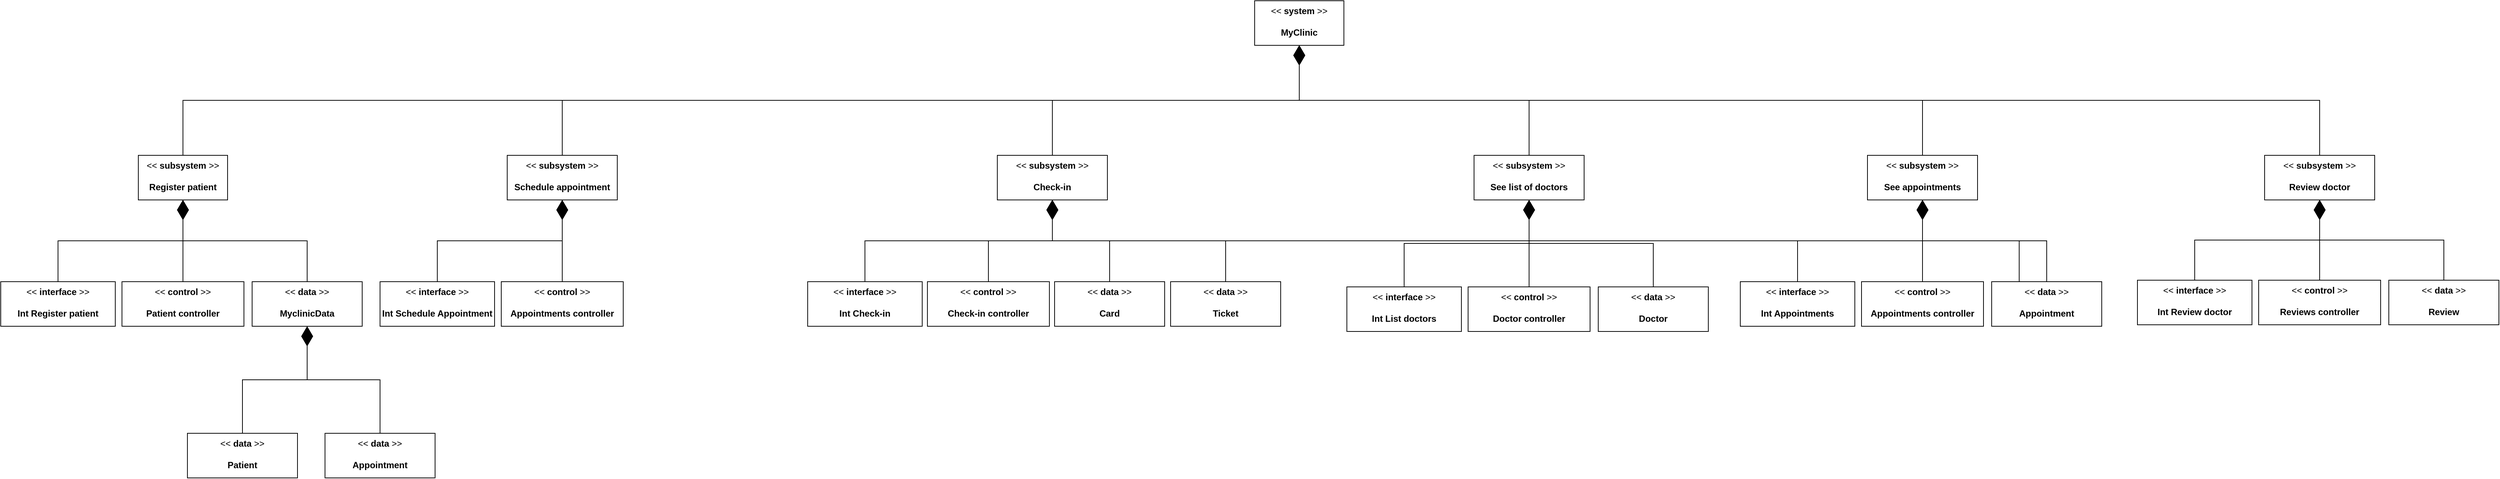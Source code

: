 <mxfile version="24.4.8" type="github">
  <diagram name="Page-1" id="aGtIWoqIngweozj84-rB">
    <mxGraphModel dx="2261" dy="1047" grid="0" gridSize="10" guides="1" tooltips="1" connect="1" arrows="1" fold="1" page="0" pageScale="1" pageWidth="827" pageHeight="1169" math="0" shadow="0">
      <root>
        <mxCell id="0" />
        <mxCell id="1" parent="0" />
        <mxCell id="aLUyHMG_e6lteH9gZZ4V-2" value="&amp;lt;&amp;lt; &lt;b&gt;system&amp;nbsp;&lt;/b&gt;&amp;gt;&amp;gt;&lt;div&gt;&lt;br&gt;&lt;b&gt;MyClinic&lt;/b&gt;&lt;/div&gt;" style="shape=rect;html=1;whiteSpace=wrap;align=center;verticalAlign=top;fillColor=#FFFFFF;" parent="1" vertex="1">
          <mxGeometry x="1201" y="-38" width="120" height="60" as="geometry" />
        </mxCell>
        <mxCell id="aLUyHMG_e6lteH9gZZ4V-3" value="" style="endArrow=diamondThin;endFill=1;endSize=24;html=1;rounded=0;exitX=0.5;exitY=0;exitDx=0;exitDy=0;edgeStyle=orthogonalEdgeStyle;" parent="1" source="aLUyHMG_e6lteH9gZZ4V-6" target="aLUyHMG_e6lteH9gZZ4V-2" edge="1">
          <mxGeometry width="160" relative="1" as="geometry">
            <mxPoint x="270" y="134" as="sourcePoint" />
            <mxPoint x="442" y="126" as="targetPoint" />
          </mxGeometry>
        </mxCell>
        <mxCell id="aLUyHMG_e6lteH9gZZ4V-4" value="&amp;lt;&amp;lt; &lt;b&gt;subsystem&amp;nbsp;&lt;/b&gt;&amp;gt;&amp;gt;&lt;div&gt;&lt;br&gt;&lt;/div&gt;&lt;div&gt;&lt;b&gt;Register patient&lt;/b&gt;&lt;/div&gt;" style="shape=rect;html=1;whiteSpace=wrap;align=center;verticalAlign=top;fillColor=#FFFFFF;" parent="1" vertex="1">
          <mxGeometry x="-300" y="170" width="120" height="60" as="geometry" />
        </mxCell>
        <mxCell id="aLUyHMG_e6lteH9gZZ4V-5" value="&amp;lt;&amp;lt; &lt;b&gt;subsystem&amp;nbsp;&lt;/b&gt;&amp;gt;&amp;gt;&lt;div&gt;&lt;br&gt;&lt;/div&gt;&lt;div&gt;&lt;b&gt;Schedule appointment&lt;/b&gt;&lt;/div&gt;" style="shape=rect;html=1;whiteSpace=wrap;align=center;verticalAlign=top;fillColor=#FFFFFF;" parent="1" vertex="1">
          <mxGeometry x="196" y="170" width="148" height="60" as="geometry" />
        </mxCell>
        <mxCell id="aLUyHMG_e6lteH9gZZ4V-6" value="&amp;lt;&amp;lt; &lt;b&gt;subsystem&amp;nbsp;&lt;/b&gt;&amp;gt;&amp;gt;&lt;div&gt;&lt;br&gt;&lt;/div&gt;&lt;div&gt;&lt;b&gt;Check-in&lt;/b&gt;&lt;/div&gt;" style="shape=rect;html=1;whiteSpace=wrap;align=center;verticalAlign=top;fillColor=#FFFFFF;" parent="1" vertex="1">
          <mxGeometry x="855" y="170" width="148" height="60" as="geometry" />
        </mxCell>
        <mxCell id="aLUyHMG_e6lteH9gZZ4V-7" value="&amp;lt;&amp;lt; &lt;b&gt;subsystem&amp;nbsp;&lt;/b&gt;&amp;gt;&amp;gt;&lt;div&gt;&lt;br&gt;&lt;/div&gt;&lt;div&gt;&lt;b&gt;See list of doctors&lt;/b&gt;&lt;/div&gt;" style="shape=rect;html=1;whiteSpace=wrap;align=center;verticalAlign=top;fillColor=#FFFFFF;" parent="1" vertex="1">
          <mxGeometry x="1496" y="170" width="148" height="60" as="geometry" />
        </mxCell>
        <mxCell id="aLUyHMG_e6lteH9gZZ4V-8" value="&amp;lt;&amp;lt; &lt;b&gt;subsystem&amp;nbsp;&lt;/b&gt;&amp;gt;&amp;gt;&lt;div&gt;&lt;br&gt;&lt;/div&gt;&lt;div&gt;&lt;b&gt;See appointments&lt;/b&gt;&lt;/div&gt;" style="shape=rect;html=1;whiteSpace=wrap;align=center;verticalAlign=top;fillColor=#FFFFFF;" parent="1" vertex="1">
          <mxGeometry x="2025" y="170" width="148" height="60" as="geometry" />
        </mxCell>
        <mxCell id="aLUyHMG_e6lteH9gZZ4V-9" value="&amp;lt;&amp;lt; &lt;b&gt;subsystem&amp;nbsp;&lt;/b&gt;&amp;gt;&amp;gt;&lt;div&gt;&lt;br&gt;&lt;/div&gt;&lt;div&gt;&lt;b&gt;Review doctor&lt;/b&gt;&lt;/div&gt;" style="shape=rect;html=1;whiteSpace=wrap;align=center;verticalAlign=top;fillColor=#FFFFFF;" parent="1" vertex="1">
          <mxGeometry x="2559" y="170" width="148" height="60" as="geometry" />
        </mxCell>
        <mxCell id="aLUyHMG_e6lteH9gZZ4V-10" value="" style="endArrow=diamondThin;endFill=1;endSize=24;html=1;rounded=0;entryX=0.5;entryY=1;entryDx=0;entryDy=0;edgeStyle=orthogonalEdgeStyle;exitX=0.5;exitY=0;exitDx=0;exitDy=0;" parent="1" source="aLUyHMG_e6lteH9gZZ4V-5" target="aLUyHMG_e6lteH9gZZ4V-2" edge="1">
          <mxGeometry width="160" relative="1" as="geometry">
            <mxPoint x="270" y="134" as="sourcePoint" />
            <mxPoint x="270" y="20" as="targetPoint" />
          </mxGeometry>
        </mxCell>
        <mxCell id="aLUyHMG_e6lteH9gZZ4V-11" value="" style="endArrow=diamondThin;endFill=1;endSize=24;html=1;rounded=0;entryX=0.5;entryY=1;entryDx=0;entryDy=0;exitX=0.5;exitY=0;exitDx=0;exitDy=0;edgeStyle=orthogonalEdgeStyle;" parent="1" source="aLUyHMG_e6lteH9gZZ4V-4" target="aLUyHMG_e6lteH9gZZ4V-2" edge="1">
          <mxGeometry width="160" relative="1" as="geometry">
            <mxPoint x="280" y="144" as="sourcePoint" />
            <mxPoint x="280" y="30" as="targetPoint" />
          </mxGeometry>
        </mxCell>
        <mxCell id="aLUyHMG_e6lteH9gZZ4V-12" value="&amp;lt;&amp;lt; &lt;b&gt;interface&amp;nbsp;&lt;/b&gt;&amp;gt;&amp;gt;&lt;div&gt;&lt;br&gt;&lt;/div&gt;&lt;div&gt;&lt;b&gt;Int Schedule Appointment&lt;/b&gt;&lt;/div&gt;" style="shape=rect;html=1;whiteSpace=wrap;align=center;verticalAlign=top;fillColor=#FFFFFF;" parent="1" vertex="1">
          <mxGeometry x="25" y="340" width="154" height="60" as="geometry" />
        </mxCell>
        <mxCell id="aLUyHMG_e6lteH9gZZ4V-13" value="" style="endArrow=diamondThin;endFill=1;endSize=24;html=1;rounded=0;entryX=0.5;entryY=1;entryDx=0;entryDy=0;exitX=0.5;exitY=0;exitDx=0;exitDy=0;edgeStyle=orthogonalEdgeStyle;" parent="1" source="aLUyHMG_e6lteH9gZZ4V-12" target="aLUyHMG_e6lteH9gZZ4V-5" edge="1">
          <mxGeometry width="160" relative="1" as="geometry">
            <mxPoint x="82" y="180" as="sourcePoint" />
            <mxPoint x="280" y="30" as="targetPoint" />
          </mxGeometry>
        </mxCell>
        <mxCell id="aLUyHMG_e6lteH9gZZ4V-14" value="&amp;lt;&amp;lt; &lt;b&gt;control&amp;nbsp;&lt;/b&gt;&amp;gt;&amp;gt;&lt;div&gt;&lt;br&gt;&lt;/div&gt;&lt;div&gt;&lt;b&gt;Appointments controller&lt;/b&gt;&lt;/div&gt;" style="shape=rect;html=1;whiteSpace=wrap;align=center;verticalAlign=top;fillColor=#FFFFFF;" parent="1" vertex="1">
          <mxGeometry x="188" y="340" width="164" height="60" as="geometry" />
        </mxCell>
        <mxCell id="aLUyHMG_e6lteH9gZZ4V-15" value="" style="endArrow=diamondThin;endFill=1;endSize=24;html=1;rounded=0;entryX=0.5;entryY=1;entryDx=0;entryDy=0;exitX=0.5;exitY=0;exitDx=0;exitDy=0;edgeStyle=orthogonalEdgeStyle;" parent="1" source="aLUyHMG_e6lteH9gZZ4V-14" target="aLUyHMG_e6lteH9gZZ4V-5" edge="1">
          <mxGeometry width="160" relative="1" as="geometry">
            <mxPoint x="136" y="354" as="sourcePoint" />
            <mxPoint x="280" y="240" as="targetPoint" />
          </mxGeometry>
        </mxCell>
        <mxCell id="aLUyHMG_e6lteH9gZZ4V-16" value="&amp;lt;&amp;lt; &lt;b&gt;data&amp;nbsp;&lt;/b&gt;&amp;gt;&amp;gt;&lt;div&gt;&lt;br&gt;&lt;/div&gt;&lt;div&gt;&lt;b&gt;Appointment&lt;/b&gt;&lt;/div&gt;" style="shape=rect;html=1;whiteSpace=wrap;align=center;verticalAlign=top;fillColor=#FFFFFF;" parent="1" vertex="1">
          <mxGeometry x="-49" y="544" width="148" height="60" as="geometry" />
        </mxCell>
        <mxCell id="aLUyHMG_e6lteH9gZZ4V-17" value="" style="endArrow=diamondThin;endFill=1;endSize=24;html=1;rounded=0;entryX=0.5;entryY=1;entryDx=0;entryDy=0;exitX=0.5;exitY=0;exitDx=0;exitDy=0;edgeStyle=orthogonalEdgeStyle;" parent="1" source="aLUyHMG_e6lteH9gZZ4V-16" target="aLUyHMG_e6lteH9gZZ4V-26" edge="1">
          <mxGeometry width="160" relative="1" as="geometry">
            <mxPoint x="280" y="354" as="sourcePoint" />
            <mxPoint x="280" y="240" as="targetPoint" />
          </mxGeometry>
        </mxCell>
        <mxCell id="aLUyHMG_e6lteH9gZZ4V-22" value="&amp;lt;&amp;lt; &lt;b&gt;interface&amp;nbsp;&lt;/b&gt;&amp;gt;&amp;gt;&lt;div&gt;&lt;br&gt;&lt;/div&gt;&lt;div&gt;&lt;b&gt;Int Register patient&lt;/b&gt;&lt;/div&gt;" style="shape=rect;html=1;whiteSpace=wrap;align=center;verticalAlign=top;fillColor=#FFFFFF;" parent="1" vertex="1">
          <mxGeometry x="-485" y="340" width="154" height="60" as="geometry" />
        </mxCell>
        <mxCell id="aLUyHMG_e6lteH9gZZ4V-23" value="" style="endArrow=diamondThin;endFill=1;endSize=24;html=1;rounded=0;entryX=0.5;entryY=1;entryDx=0;entryDy=0;exitX=0.5;exitY=0;exitDx=0;exitDy=0;edgeStyle=orthogonalEdgeStyle;" parent="1" source="aLUyHMG_e6lteH9gZZ4V-22" target="aLUyHMG_e6lteH9gZZ4V-4" edge="1">
          <mxGeometry width="160" relative="1" as="geometry">
            <mxPoint x="-428" y="186" as="sourcePoint" />
            <mxPoint x="-240" y="236" as="targetPoint" />
          </mxGeometry>
        </mxCell>
        <mxCell id="aLUyHMG_e6lteH9gZZ4V-24" value="&amp;lt;&amp;lt; &lt;b&gt;control&amp;nbsp;&lt;/b&gt;&amp;gt;&amp;gt;&lt;div&gt;&lt;br&gt;&lt;/div&gt;&lt;div&gt;&lt;b&gt;P&lt;/b&gt;&lt;b style=&quot;background-color: initial;&quot;&gt;atient controller&lt;/b&gt;&lt;/div&gt;" style="shape=rect;html=1;whiteSpace=wrap;align=center;verticalAlign=top;fillColor=#FFFFFF;" parent="1" vertex="1">
          <mxGeometry x="-322" y="340" width="164" height="60" as="geometry" />
        </mxCell>
        <mxCell id="aLUyHMG_e6lteH9gZZ4V-25" value="" style="endArrow=diamondThin;endFill=1;endSize=24;html=1;rounded=0;entryX=0.5;entryY=1;entryDx=0;entryDy=0;exitX=0.5;exitY=0;exitDx=0;exitDy=0;edgeStyle=orthogonalEdgeStyle;" parent="1" source="aLUyHMG_e6lteH9gZZ4V-24" target="aLUyHMG_e6lteH9gZZ4V-4" edge="1">
          <mxGeometry width="160" relative="1" as="geometry">
            <mxPoint x="-374" y="360" as="sourcePoint" />
            <mxPoint x="-240" y="236" as="targetPoint" />
          </mxGeometry>
        </mxCell>
        <mxCell id="aLUyHMG_e6lteH9gZZ4V-26" value="&amp;lt;&amp;lt; &lt;b&gt;data&amp;nbsp;&lt;/b&gt;&amp;gt;&amp;gt;&lt;div&gt;&lt;br&gt;&lt;/div&gt;&lt;div&gt;&lt;b&gt;MyclinicData&lt;/b&gt;&lt;/div&gt;" style="shape=rect;html=1;whiteSpace=wrap;align=center;verticalAlign=top;fillColor=#FFFFFF;" parent="1" vertex="1">
          <mxGeometry x="-147" y="340" width="148" height="60" as="geometry" />
        </mxCell>
        <mxCell id="aLUyHMG_e6lteH9gZZ4V-27" value="" style="endArrow=diamondThin;endFill=1;endSize=24;html=1;rounded=0;entryX=0.5;entryY=1;entryDx=0;entryDy=0;exitX=0.5;exitY=0;exitDx=0;exitDy=0;edgeStyle=orthogonalEdgeStyle;" parent="1" source="aLUyHMG_e6lteH9gZZ4V-26" target="aLUyHMG_e6lteH9gZZ4V-4" edge="1">
          <mxGeometry width="160" relative="1" as="geometry">
            <mxPoint x="-230" y="360" as="sourcePoint" />
            <mxPoint x="-240" y="236" as="targetPoint" />
          </mxGeometry>
        </mxCell>
        <mxCell id="aLUyHMG_e6lteH9gZZ4V-29" value="&amp;lt;&amp;lt; &lt;b&gt;interface&amp;nbsp;&lt;/b&gt;&amp;gt;&amp;gt;&lt;div&gt;&lt;br&gt;&lt;/div&gt;&lt;div&gt;&lt;b&gt;Int Check-in&lt;/b&gt;&lt;/div&gt;" style="shape=rect;html=1;whiteSpace=wrap;align=center;verticalAlign=top;fillColor=#FFFFFF;" parent="1" vertex="1">
          <mxGeometry x="600" y="340" width="154" height="60" as="geometry" />
        </mxCell>
        <mxCell id="aLUyHMG_e6lteH9gZZ4V-30" value="" style="endArrow=diamondThin;endFill=1;endSize=24;html=1;rounded=0;entryX=0.5;entryY=1;entryDx=0;entryDy=0;exitX=0.5;exitY=0;exitDx=0;exitDy=0;edgeStyle=orthogonalEdgeStyle;" parent="1" source="aLUyHMG_e6lteH9gZZ4V-29" target="aLUyHMG_e6lteH9gZZ4V-6" edge="1">
          <mxGeometry width="160" relative="1" as="geometry">
            <mxPoint x="658" y="180" as="sourcePoint" />
            <mxPoint x="846" y="230" as="targetPoint" />
          </mxGeometry>
        </mxCell>
        <mxCell id="aLUyHMG_e6lteH9gZZ4V-31" value="&amp;lt;&amp;lt; &lt;b&gt;control&amp;nbsp;&lt;/b&gt;&amp;gt;&amp;gt;&lt;div&gt;&lt;br&gt;&lt;/div&gt;&lt;div&gt;&lt;b&gt;Check-in controller&lt;/b&gt;&lt;/div&gt;" style="shape=rect;html=1;whiteSpace=wrap;align=center;verticalAlign=top;fillColor=#FFFFFF;" parent="1" vertex="1">
          <mxGeometry x="761" y="340" width="164" height="60" as="geometry" />
        </mxCell>
        <mxCell id="aLUyHMG_e6lteH9gZZ4V-32" value="" style="endArrow=diamondThin;endFill=1;endSize=24;html=1;rounded=0;entryX=0.5;entryY=1;entryDx=0;entryDy=0;exitX=0.5;exitY=0;exitDx=0;exitDy=0;edgeStyle=orthogonalEdgeStyle;" parent="1" source="aLUyHMG_e6lteH9gZZ4V-31" target="aLUyHMG_e6lteH9gZZ4V-6" edge="1">
          <mxGeometry width="160" relative="1" as="geometry">
            <mxPoint x="874" y="344" as="sourcePoint" />
            <mxPoint x="874" y="230" as="targetPoint" />
          </mxGeometry>
        </mxCell>
        <mxCell id="aLUyHMG_e6lteH9gZZ4V-33" value="&amp;lt;&amp;lt; &lt;b&gt;data&amp;nbsp;&lt;/b&gt;&amp;gt;&amp;gt;&lt;div&gt;&lt;br&gt;&lt;/div&gt;&lt;div&gt;&lt;b&gt;Card&lt;/b&gt;&lt;/div&gt;" style="shape=rect;html=1;whiteSpace=wrap;align=center;verticalAlign=top;fillColor=#FFFFFF;" parent="1" vertex="1">
          <mxGeometry x="932" y="340" width="148" height="60" as="geometry" />
        </mxCell>
        <mxCell id="aLUyHMG_e6lteH9gZZ4V-34" value="" style="endArrow=diamondThin;endFill=1;endSize=24;html=1;rounded=0;entryX=0.5;entryY=1;entryDx=0;entryDy=0;exitX=0.5;exitY=0;exitDx=0;exitDy=0;edgeStyle=orthogonalEdgeStyle;" parent="1" source="aLUyHMG_e6lteH9gZZ4V-33" target="aLUyHMG_e6lteH9gZZ4V-6" edge="1">
          <mxGeometry width="160" relative="1" as="geometry">
            <mxPoint x="979.81" y="344.48" as="sourcePoint" />
            <mxPoint x="813.03" y="230.0" as="targetPoint" />
          </mxGeometry>
        </mxCell>
        <mxCell id="aLUyHMG_e6lteH9gZZ4V-41" value="" style="endArrow=diamondThin;endFill=1;endSize=24;html=1;rounded=0;exitX=0.5;exitY=0;exitDx=0;exitDy=0;edgeStyle=orthogonalEdgeStyle;entryX=0.5;entryY=1;entryDx=0;entryDy=0;" parent="1" source="aLUyHMG_e6lteH9gZZ4V-7" target="aLUyHMG_e6lteH9gZZ4V-2" edge="1">
          <mxGeometry width="160" relative="1" as="geometry">
            <mxPoint x="959" y="180" as="sourcePoint" />
            <mxPoint x="280" y="30" as="targetPoint" />
          </mxGeometry>
        </mxCell>
        <mxCell id="aLUyHMG_e6lteH9gZZ4V-43" value="&amp;lt;&amp;lt; &lt;b&gt;interface&amp;nbsp;&lt;/b&gt;&amp;gt;&amp;gt;&lt;div&gt;&lt;br&gt;&lt;/div&gt;&lt;div&gt;&lt;b&gt;Int List doctors&lt;/b&gt;&lt;/div&gt;" style="shape=rect;html=1;whiteSpace=wrap;align=center;verticalAlign=top;fillColor=#FFFFFF;" parent="1" vertex="1">
          <mxGeometry x="1325" y="347" width="154" height="60" as="geometry" />
        </mxCell>
        <mxCell id="aLUyHMG_e6lteH9gZZ4V-44" value="" style="endArrow=diamondThin;endFill=1;endSize=24;html=1;rounded=0;entryX=0.5;entryY=1;entryDx=0;entryDy=0;exitX=0.5;exitY=0;exitDx=0;exitDy=0;edgeStyle=orthogonalEdgeStyle;" parent="1" source="aLUyHMG_e6lteH9gZZ4V-43" target="aLUyHMG_e6lteH9gZZ4V-7" edge="1">
          <mxGeometry width="160" relative="1" as="geometry">
            <mxPoint x="1382" y="246" as="sourcePoint" />
            <mxPoint x="1570" y="290.0" as="targetPoint" />
          </mxGeometry>
        </mxCell>
        <mxCell id="aLUyHMG_e6lteH9gZZ4V-45" value="&amp;lt;&amp;lt; &lt;b&gt;control&amp;nbsp;&lt;/b&gt;&amp;gt;&amp;gt;&lt;div&gt;&lt;br&gt;&lt;/div&gt;&lt;div&gt;&lt;b style=&quot;background-color: initial;&quot;&gt;Doctor controller&lt;/b&gt;&lt;/div&gt;" style="shape=rect;html=1;whiteSpace=wrap;align=center;verticalAlign=top;fillColor=#FFFFFF;" parent="1" vertex="1">
          <mxGeometry x="1488" y="347" width="164" height="60" as="geometry" />
        </mxCell>
        <mxCell id="aLUyHMG_e6lteH9gZZ4V-46" value="" style="endArrow=diamondThin;endFill=1;endSize=24;html=1;rounded=0;entryX=0.5;entryY=1;entryDx=0;entryDy=0;exitX=0.5;exitY=0;exitDx=0;exitDy=0;edgeStyle=orthogonalEdgeStyle;" parent="1" source="aLUyHMG_e6lteH9gZZ4V-45" target="aLUyHMG_e6lteH9gZZ4V-7" edge="1">
          <mxGeometry width="160" relative="1" as="geometry">
            <mxPoint x="1436" y="420" as="sourcePoint" />
            <mxPoint x="1570" y="290.0" as="targetPoint" />
          </mxGeometry>
        </mxCell>
        <mxCell id="aLUyHMG_e6lteH9gZZ4V-47" value="&amp;lt;&amp;lt; &lt;b&gt;data&amp;nbsp;&lt;/b&gt;&amp;gt;&amp;gt;&lt;div&gt;&lt;br&gt;&lt;/div&gt;&lt;div&gt;&lt;b&gt;Doctor&lt;/b&gt;&lt;br&gt;&lt;/div&gt;" style="shape=rect;html=1;whiteSpace=wrap;align=center;verticalAlign=top;fillColor=#FFFFFF;" parent="1" vertex="1">
          <mxGeometry x="1663" y="347" width="148" height="60" as="geometry" />
        </mxCell>
        <mxCell id="aLUyHMG_e6lteH9gZZ4V-48" value="" style="endArrow=diamondThin;endFill=1;endSize=24;html=1;rounded=0;entryX=0.5;entryY=1;entryDx=0;entryDy=0;exitX=0.5;exitY=0;exitDx=0;exitDy=0;edgeStyle=orthogonalEdgeStyle;" parent="1" source="aLUyHMG_e6lteH9gZZ4V-47" target="aLUyHMG_e6lteH9gZZ4V-7" edge="1">
          <mxGeometry width="160" relative="1" as="geometry">
            <mxPoint x="1580" y="420" as="sourcePoint" />
            <mxPoint x="1570" y="290.0" as="targetPoint" />
          </mxGeometry>
        </mxCell>
        <mxCell id="aLUyHMG_e6lteH9gZZ4V-49" value="&amp;lt;&amp;lt; &lt;b&gt;interface&amp;nbsp;&lt;/b&gt;&amp;gt;&amp;gt;&lt;div&gt;&lt;br&gt;&lt;/div&gt;&lt;div&gt;&lt;b&gt;Int Appointments&lt;/b&gt;&lt;/div&gt;" style="shape=rect;html=1;whiteSpace=wrap;align=center;verticalAlign=top;fillColor=#FFFFFF;" parent="1" vertex="1">
          <mxGeometry x="1854" y="340" width="154" height="60" as="geometry" />
        </mxCell>
        <mxCell id="aLUyHMG_e6lteH9gZZ4V-50" value="" style="endArrow=diamondThin;endFill=1;endSize=24;html=1;rounded=0;entryX=0.5;entryY=1;entryDx=0;entryDy=0;exitX=0.5;exitY=0;exitDx=0;exitDy=0;edgeStyle=orthogonalEdgeStyle;" parent="1" source="aLUyHMG_e6lteH9gZZ4V-49" target="aLUyHMG_e6lteH9gZZ4V-8" edge="1">
          <mxGeometry width="160" relative="1" as="geometry">
            <mxPoint x="1911" y="254" as="sourcePoint" />
            <mxPoint x="2099" y="238" as="targetPoint" />
          </mxGeometry>
        </mxCell>
        <mxCell id="aLUyHMG_e6lteH9gZZ4V-51" value="&amp;lt;&amp;lt; &lt;b&gt;control&amp;nbsp;&lt;/b&gt;&amp;gt;&amp;gt;&lt;div&gt;&lt;br&gt;&lt;/div&gt;&lt;div&gt;&lt;b style=&quot;background-color: initial;&quot;&gt;Appointments controller&lt;/b&gt;&lt;/div&gt;" style="shape=rect;html=1;whiteSpace=wrap;align=center;verticalAlign=top;fillColor=#FFFFFF;" parent="1" vertex="1">
          <mxGeometry x="2017" y="340" width="164" height="60" as="geometry" />
        </mxCell>
        <mxCell id="aLUyHMG_e6lteH9gZZ4V-52" value="" style="endArrow=diamondThin;endFill=1;endSize=24;html=1;rounded=0;entryX=0.5;entryY=1;entryDx=0;entryDy=0;exitX=0.5;exitY=0;exitDx=0;exitDy=0;edgeStyle=orthogonalEdgeStyle;" parent="1" source="aLUyHMG_e6lteH9gZZ4V-51" target="aLUyHMG_e6lteH9gZZ4V-8" edge="1">
          <mxGeometry width="160" relative="1" as="geometry">
            <mxPoint x="1965" y="428" as="sourcePoint" />
            <mxPoint x="2099" y="238" as="targetPoint" />
          </mxGeometry>
        </mxCell>
        <mxCell id="aLUyHMG_e6lteH9gZZ4V-53" value="&amp;lt;&amp;lt; &lt;b&gt;data&amp;nbsp;&lt;/b&gt;&amp;gt;&amp;gt;&lt;div&gt;&lt;br&gt;&lt;/div&gt;&lt;div&gt;&lt;b&gt;Appointment&lt;/b&gt;&lt;/div&gt;" style="shape=rect;html=1;whiteSpace=wrap;align=center;verticalAlign=top;fillColor=#FFFFFF;" parent="1" vertex="1">
          <mxGeometry x="2192" y="340" width="148" height="60" as="geometry" />
        </mxCell>
        <mxCell id="aLUyHMG_e6lteH9gZZ4V-54" value="" style="endArrow=diamondThin;endFill=1;endSize=24;html=1;rounded=0;entryX=0.5;entryY=1;entryDx=0;entryDy=0;exitX=0.5;exitY=0;exitDx=0;exitDy=0;edgeStyle=orthogonalEdgeStyle;" parent="1" source="aLUyHMG_e6lteH9gZZ4V-53" target="aLUyHMG_e6lteH9gZZ4V-8" edge="1">
          <mxGeometry width="160" relative="1" as="geometry">
            <mxPoint x="2109" y="428" as="sourcePoint" />
            <mxPoint x="2099" y="238" as="targetPoint" />
          </mxGeometry>
        </mxCell>
        <mxCell id="aLUyHMG_e6lteH9gZZ4V-55" value="" style="endArrow=diamondThin;endFill=1;endSize=24;html=1;rounded=0;exitX=0.5;exitY=0;exitDx=0;exitDy=0;edgeStyle=orthogonalEdgeStyle;entryX=0.5;entryY=1;entryDx=0;entryDy=0;" parent="1" source="aLUyHMG_e6lteH9gZZ4V-8" target="aLUyHMG_e6lteH9gZZ4V-2" edge="1">
          <mxGeometry width="160" relative="1" as="geometry">
            <mxPoint x="1580" y="180" as="sourcePoint" />
            <mxPoint x="280" y="30" as="targetPoint" />
          </mxGeometry>
        </mxCell>
        <mxCell id="aLUyHMG_e6lteH9gZZ4V-56" value="&amp;lt;&amp;lt; &lt;b&gt;interface&amp;nbsp;&lt;/b&gt;&amp;gt;&amp;gt;&lt;div&gt;&lt;br&gt;&lt;/div&gt;&lt;div&gt;&lt;b&gt;Int Review doctor&lt;/b&gt;&lt;/div&gt;" style="shape=rect;html=1;whiteSpace=wrap;align=center;verticalAlign=top;fillColor=#FFFFFF;" parent="1" vertex="1">
          <mxGeometry x="2388" y="338" width="154" height="60" as="geometry" />
        </mxCell>
        <mxCell id="aLUyHMG_e6lteH9gZZ4V-57" value="" style="endArrow=diamondThin;endFill=1;endSize=24;html=1;rounded=0;entryX=0.5;entryY=1;entryDx=0;entryDy=0;exitX=0.5;exitY=0;exitDx=0;exitDy=0;edgeStyle=orthogonalEdgeStyle;" parent="1" source="aLUyHMG_e6lteH9gZZ4V-56" target="aLUyHMG_e6lteH9gZZ4V-9" edge="1">
          <mxGeometry width="160" relative="1" as="geometry">
            <mxPoint x="2445" y="259" as="sourcePoint" />
            <mxPoint x="2633" y="235" as="targetPoint" />
          </mxGeometry>
        </mxCell>
        <mxCell id="aLUyHMG_e6lteH9gZZ4V-58" value="&amp;lt;&amp;lt; &lt;b&gt;control&amp;nbsp;&lt;/b&gt;&amp;gt;&amp;gt;&lt;div&gt;&lt;br&gt;&lt;/div&gt;&lt;div&gt;&lt;b style=&quot;background-color: initial;&quot;&gt;Reviews controller&lt;/b&gt;&lt;/div&gt;" style="shape=rect;html=1;whiteSpace=wrap;align=center;verticalAlign=top;fillColor=#FFFFFF;" parent="1" vertex="1">
          <mxGeometry x="2551" y="338" width="164" height="60" as="geometry" />
        </mxCell>
        <mxCell id="aLUyHMG_e6lteH9gZZ4V-59" value="" style="endArrow=diamondThin;endFill=1;endSize=24;html=1;rounded=0;entryX=0.5;entryY=1;entryDx=0;entryDy=0;exitX=0.5;exitY=0;exitDx=0;exitDy=0;edgeStyle=orthogonalEdgeStyle;" parent="1" source="aLUyHMG_e6lteH9gZZ4V-58" target="aLUyHMG_e6lteH9gZZ4V-9" edge="1">
          <mxGeometry width="160" relative="1" as="geometry">
            <mxPoint x="2499" y="433" as="sourcePoint" />
            <mxPoint x="2633" y="235" as="targetPoint" />
          </mxGeometry>
        </mxCell>
        <mxCell id="aLUyHMG_e6lteH9gZZ4V-60" value="&amp;lt;&amp;lt; &lt;b&gt;data&amp;nbsp;&lt;/b&gt;&amp;gt;&amp;gt;&lt;div&gt;&lt;br&gt;&lt;/div&gt;&lt;div&gt;&lt;b&gt;Review&lt;/b&gt;&lt;/div&gt;" style="shape=rect;html=1;whiteSpace=wrap;align=center;verticalAlign=top;fillColor=#FFFFFF;" parent="1" vertex="1">
          <mxGeometry x="2726" y="338" width="148" height="60" as="geometry" />
        </mxCell>
        <mxCell id="aLUyHMG_e6lteH9gZZ4V-61" value="" style="endArrow=diamondThin;endFill=1;endSize=24;html=1;rounded=0;exitX=0.5;exitY=0;exitDx=0;exitDy=0;edgeStyle=orthogonalEdgeStyle;" parent="1" source="aLUyHMG_e6lteH9gZZ4V-60" target="aLUyHMG_e6lteH9gZZ4V-9" edge="1">
          <mxGeometry width="160" relative="1" as="geometry">
            <mxPoint x="2643" y="433" as="sourcePoint" />
            <mxPoint x="2633" y="235" as="targetPoint" />
          </mxGeometry>
        </mxCell>
        <mxCell id="aLUyHMG_e6lteH9gZZ4V-62" value="" style="endArrow=diamondThin;endFill=1;endSize=24;html=1;rounded=0;exitX=0.5;exitY=0;exitDx=0;exitDy=0;edgeStyle=orthogonalEdgeStyle;entryX=0.5;entryY=1;entryDx=0;entryDy=0;" parent="1" source="aLUyHMG_e6lteH9gZZ4V-9" target="aLUyHMG_e6lteH9gZZ4V-2" edge="1">
          <mxGeometry width="160" relative="1" as="geometry">
            <mxPoint x="2421" y="170" as="sourcePoint" />
            <mxPoint x="592" y="20" as="targetPoint" />
          </mxGeometry>
        </mxCell>
        <mxCell id="7oc2cFxqJsQYQ-ujxM1P-1" value="&amp;lt;&amp;lt; &lt;b&gt;data&amp;nbsp;&lt;/b&gt;&amp;gt;&amp;gt;&lt;div&gt;&lt;br&gt;&lt;/div&gt;&lt;div&gt;&lt;b&gt;Ticket&lt;/b&gt;&lt;/div&gt;" style="shape=rect;html=1;whiteSpace=wrap;align=center;verticalAlign=top;fillColor=#FFFFFF;" parent="1" vertex="1">
          <mxGeometry x="1088" y="340" width="148" height="60" as="geometry" />
        </mxCell>
        <mxCell id="7oc2cFxqJsQYQ-ujxM1P-2" value="" style="endArrow=diamondThin;endFill=1;endSize=24;html=1;rounded=0;entryX=0.5;entryY=1;entryDx=0;entryDy=0;exitX=0.5;exitY=0;exitDx=0;exitDy=0;edgeStyle=orthogonalEdgeStyle;" parent="1" source="7oc2cFxqJsQYQ-ujxM1P-1" target="aLUyHMG_e6lteH9gZZ4V-6" edge="1">
          <mxGeometry width="160" relative="1" as="geometry">
            <mxPoint x="1017" y="354" as="sourcePoint" />
            <mxPoint x="854" y="240" as="targetPoint" />
          </mxGeometry>
        </mxCell>
        <mxCell id="85ni8LFRarlO3psiY_8S-2" value="" style="endArrow=diamondThin;endFill=1;endSize=24;html=1;rounded=0;entryX=0.5;entryY=1;entryDx=0;entryDy=0;exitX=0.25;exitY=0;exitDx=0;exitDy=0;edgeStyle=orthogonalEdgeStyle;" parent="1" source="aLUyHMG_e6lteH9gZZ4V-53" target="aLUyHMG_e6lteH9gZZ4V-6" edge="1">
          <mxGeometry width="160" relative="1" as="geometry">
            <mxPoint x="1172" y="350" as="sourcePoint" />
            <mxPoint x="939" y="240" as="targetPoint" />
          </mxGeometry>
        </mxCell>
        <mxCell id="1IXklevBIiizkIeRK9KI-1" value="&amp;lt;&amp;lt; &lt;b&gt;data&amp;nbsp;&lt;/b&gt;&amp;gt;&amp;gt;&lt;div&gt;&lt;br&gt;&lt;/div&gt;&lt;div&gt;&lt;b&gt;Patient&lt;/b&gt;&lt;br&gt;&lt;/div&gt;" style="shape=rect;html=1;whiteSpace=wrap;align=center;verticalAlign=top;fillColor=#FFFFFF;" vertex="1" parent="1">
          <mxGeometry x="-234" y="544" width="148" height="60" as="geometry" />
        </mxCell>
        <mxCell id="1IXklevBIiizkIeRK9KI-2" value="" style="endArrow=diamondThin;endFill=1;endSize=24;html=1;rounded=0;entryX=0.5;entryY=1;entryDx=0;entryDy=0;edgeStyle=orthogonalEdgeStyle;exitX=0.5;exitY=0;exitDx=0;exitDy=0;" edge="1" parent="1" source="1IXklevBIiizkIeRK9KI-1" target="aLUyHMG_e6lteH9gZZ4V-26">
          <mxGeometry width="160" relative="1" as="geometry">
            <mxPoint x="-137" y="514" as="sourcePoint" />
            <mxPoint x="-257" y="442" as="targetPoint" />
          </mxGeometry>
        </mxCell>
      </root>
    </mxGraphModel>
  </diagram>
</mxfile>
